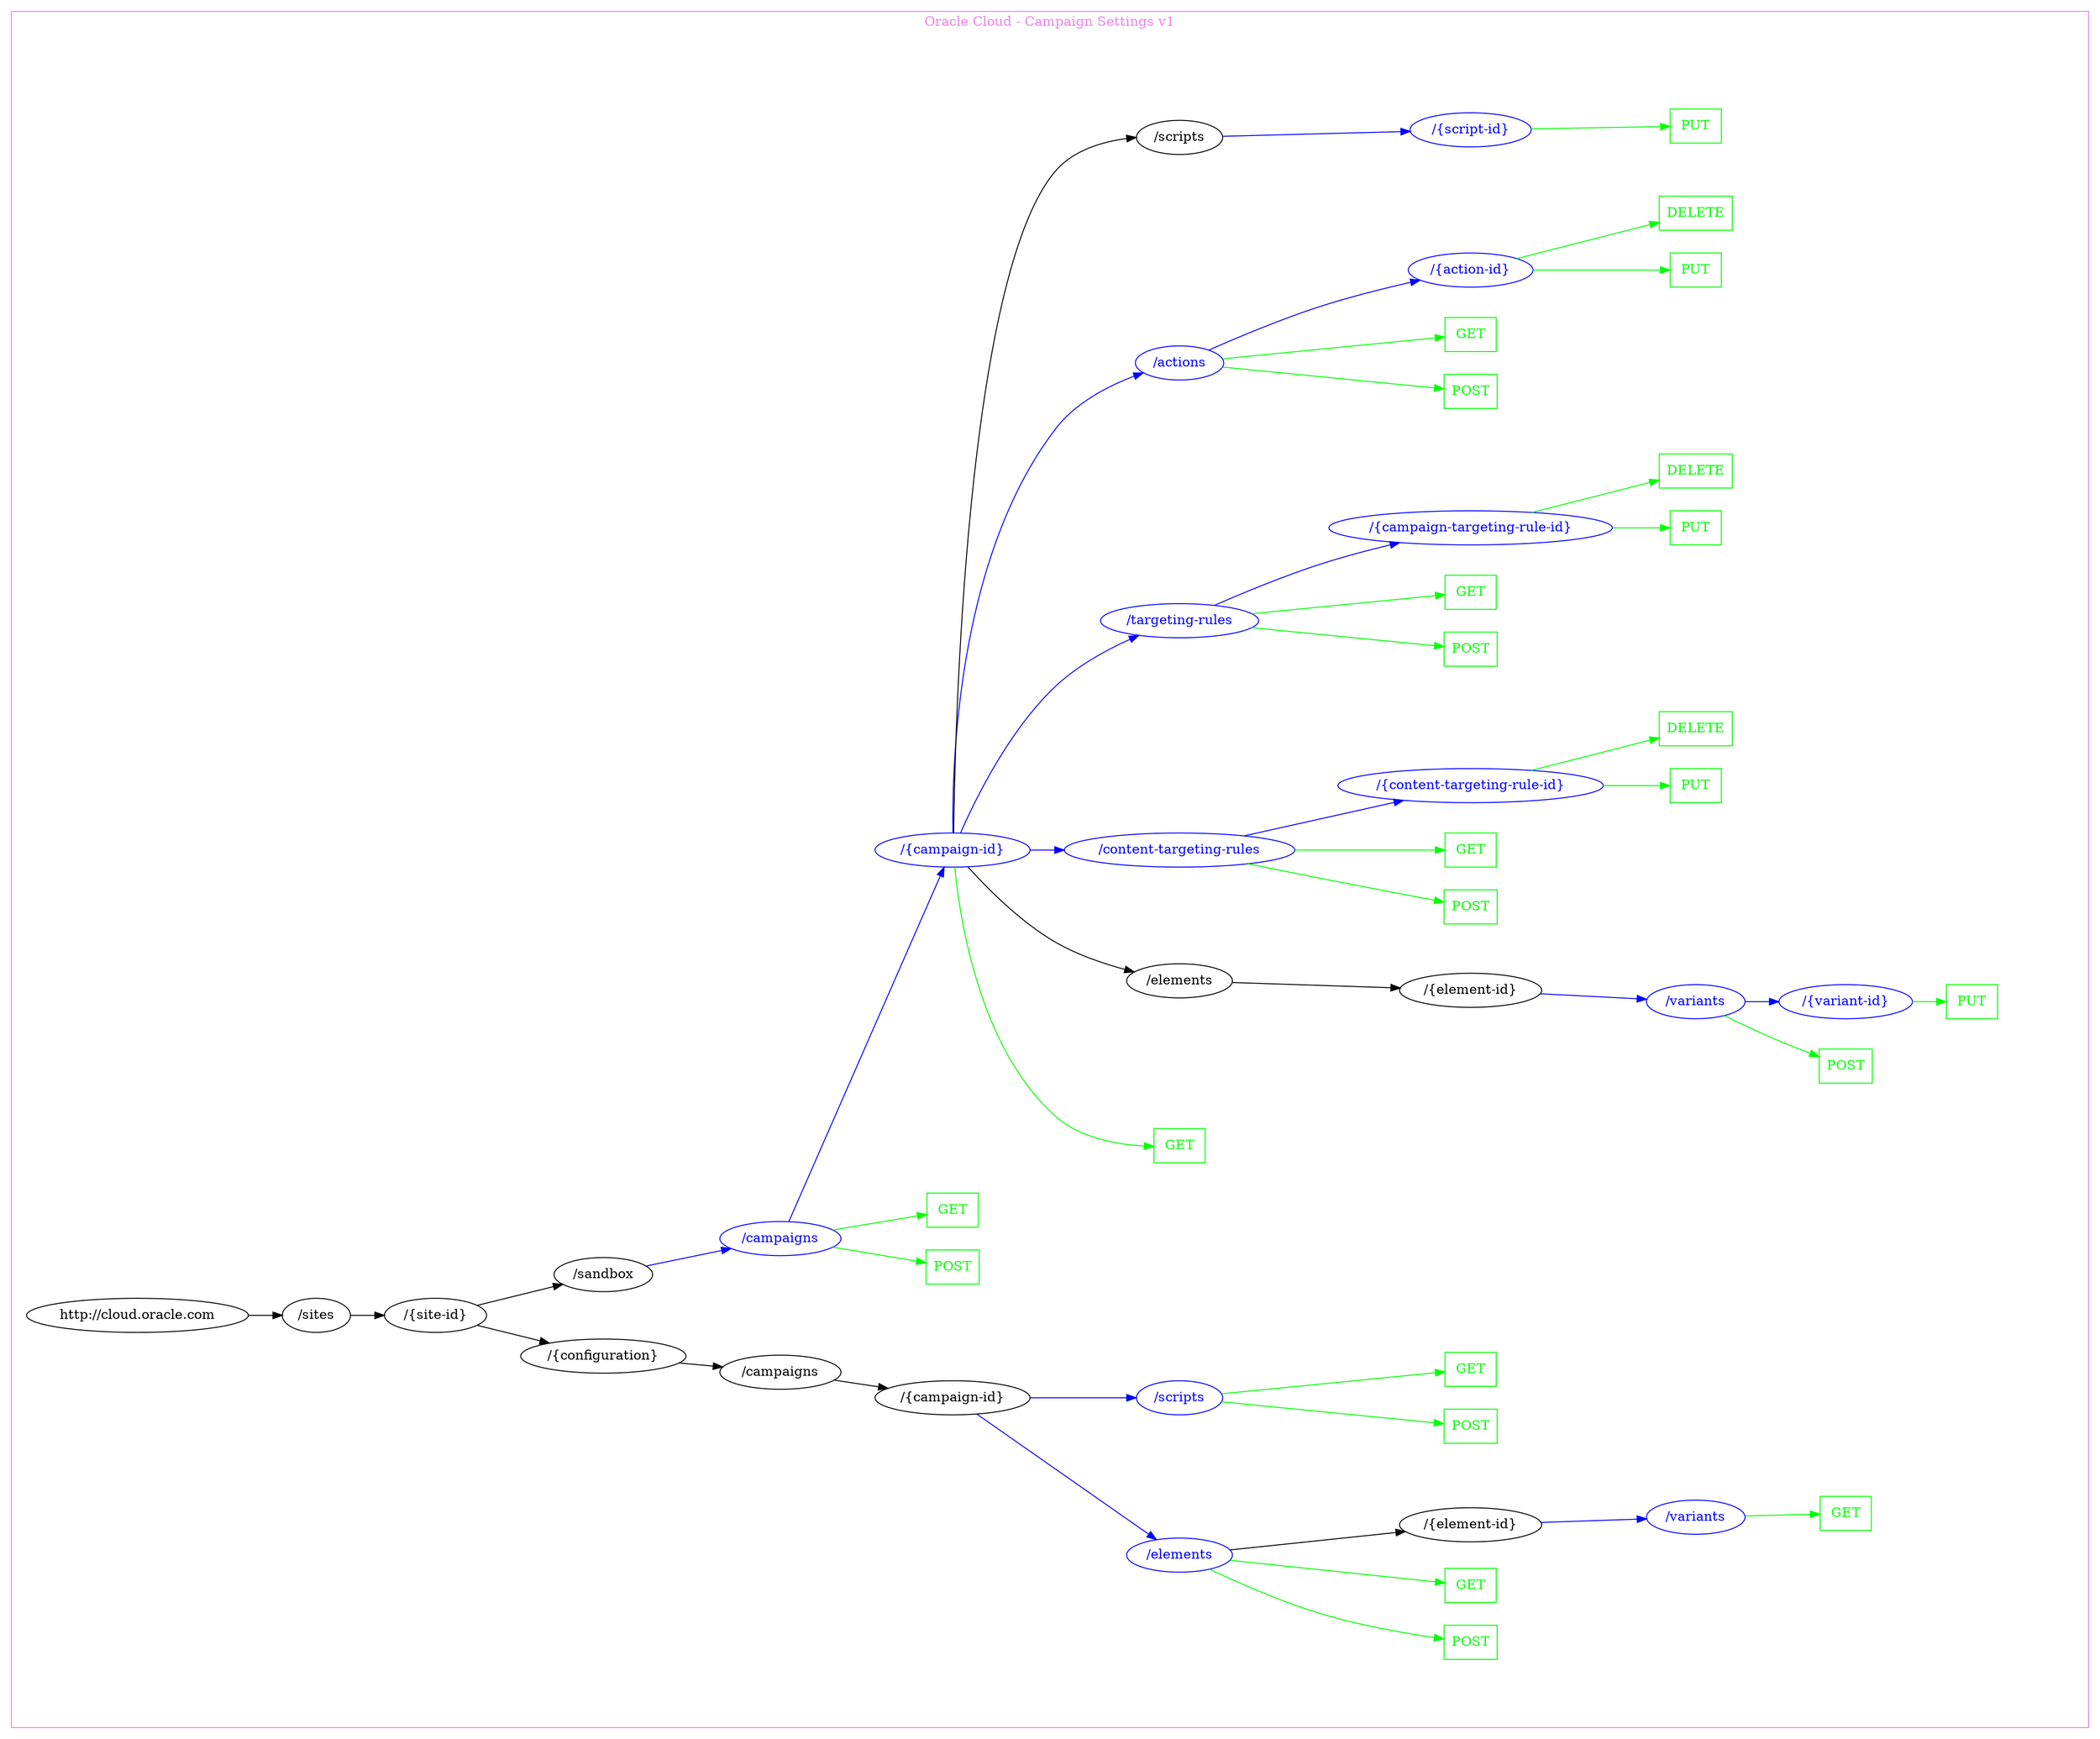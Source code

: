 digraph Cloud_Computing_REST_API {
rankdir="LR";
subgraph cluster_0 {
label="Oracle Cloud - Campaign Settings v1"
color=violet
fontcolor=violet
subgraph cluster_1 {
label=""
color=white
fontcolor=white
node1 [label="http://cloud.oracle.com", shape="ellipse", color="black", fontcolor="black"]
node1 -> node2 [color="black", fontcolor="black"]
subgraph cluster_2 {
label=""
color=white
fontcolor=white
node2 [label="/sites", shape="ellipse", color="black", fontcolor="black"]
node2 -> node3 [color="black", fontcolor="black"]
subgraph cluster_3 {
label=""
color=white
fontcolor=white
node3 [label="/{site-id}", shape="ellipse", color="black", fontcolor="black"]
node3 -> node4 [color="black", fontcolor="black"]
subgraph cluster_4 {
label=""
color=white
fontcolor=white
node4 [label="/{configuration}", shape="ellipse", color="black", fontcolor="black"]
node4 -> node5 [color="black", fontcolor="black"]
subgraph cluster_5 {
label=""
color=white
fontcolor=white
node5 [label="/campaigns", shape="ellipse", color="black", fontcolor="black"]
node5 -> node6 [color="black", fontcolor="black"]
subgraph cluster_6 {
label=""
color=white
fontcolor=white
node6 [label="/{campaign-id}", shape="ellipse", color="black", fontcolor="black"]
node6 -> node7 [color="blue", fontcolor="blue"]
subgraph cluster_7 {
label=""
color=white
fontcolor=white
node7 [label="/elements", shape="ellipse", color="blue", fontcolor="blue"]
node7 -> node8 [color="green", fontcolor="green"]
subgraph cluster_8 {
label=""
color=white
fontcolor=white
node8 [label="POST", shape="box", color="green", fontcolor="green"]
}
node7 -> node9 [color="green", fontcolor="green"]
subgraph cluster_9 {
label=""
color=white
fontcolor=white
node9 [label="GET", shape="box", color="green", fontcolor="green"]
}
node7 -> node10 [color="black", fontcolor="black"]
subgraph cluster_10 {
label=""
color=white
fontcolor=white
node10 [label="/{element-id}", shape="ellipse", color="black", fontcolor="black"]
node10 -> node11 [color="blue", fontcolor="blue"]
subgraph cluster_11 {
label=""
color=white
fontcolor=white
node11 [label="/variants", shape="ellipse", color="blue", fontcolor="blue"]
node11 -> node12 [color="green", fontcolor="green"]
subgraph cluster_12 {
label=""
color=white
fontcolor=white
node12 [label="GET", shape="box", color="green", fontcolor="green"]
}
}
}
}
node6 -> node13 [color="blue", fontcolor="blue"]
subgraph cluster_13 {
label=""
color=white
fontcolor=white
node13 [label="/scripts", shape="ellipse", color="blue", fontcolor="blue"]
node13 -> node14 [color="green", fontcolor="green"]
subgraph cluster_14 {
label=""
color=white
fontcolor=white
node14 [label="POST", shape="box", color="green", fontcolor="green"]
}
node13 -> node15 [color="green", fontcolor="green"]
subgraph cluster_15 {
label=""
color=white
fontcolor=white
node15 [label="GET", shape="box", color="green", fontcolor="green"]
}
}
}
}
}
node3 -> node16 [color="black", fontcolor="black"]
subgraph cluster_16 {
label=""
color=white
fontcolor=white
node16 [label="/sandbox", shape="ellipse", color="black", fontcolor="black"]
node16 -> node17 [color="blue", fontcolor="blue"]
subgraph cluster_17 {
label=""
color=white
fontcolor=white
node17 [label="/campaigns", shape="ellipse", color="blue", fontcolor="blue"]
node17 -> node18 [color="green", fontcolor="green"]
subgraph cluster_18 {
label=""
color=white
fontcolor=white
node18 [label="POST", shape="box", color="green", fontcolor="green"]
}
node17 -> node19 [color="green", fontcolor="green"]
subgraph cluster_19 {
label=""
color=white
fontcolor=white
node19 [label="GET", shape="box", color="green", fontcolor="green"]
}
node17 -> node20 [color="blue", fontcolor="blue"]
subgraph cluster_20 {
label=""
color=white
fontcolor=white
node20 [label="/{campaign-id}", shape="ellipse", color="blue", fontcolor="blue"]
node20 -> node21 [color="green", fontcolor="green"]
subgraph cluster_21 {
label=""
color=white
fontcolor=white
node21 [label="GET", shape="box", color="green", fontcolor="green"]
}
node20 -> node22 [color="black", fontcolor="black"]
subgraph cluster_22 {
label=""
color=white
fontcolor=white
node22 [label="/elements", shape="ellipse", color="black", fontcolor="black"]
node22 -> node23 [color="black", fontcolor="black"]
subgraph cluster_23 {
label=""
color=white
fontcolor=white
node23 [label="/{element-id}", shape="ellipse", color="black", fontcolor="black"]
node23 -> node24 [color="blue", fontcolor="blue"]
subgraph cluster_24 {
label=""
color=white
fontcolor=white
node24 [label="/variants", shape="ellipse", color="blue", fontcolor="blue"]
node24 -> node25 [color="green", fontcolor="green"]
subgraph cluster_25 {
label=""
color=white
fontcolor=white
node25 [label="POST", shape="box", color="green", fontcolor="green"]
}
node24 -> node26 [color="blue", fontcolor="blue"]
subgraph cluster_26 {
label=""
color=white
fontcolor=white
node26 [label="/{variant-id}", shape="ellipse", color="blue", fontcolor="blue"]
node26 -> node27 [color="green", fontcolor="green"]
subgraph cluster_27 {
label=""
color=white
fontcolor=white
node27 [label="PUT", shape="box", color="green", fontcolor="green"]
}
}
}
}
}
node20 -> node28 [color="blue", fontcolor="blue"]
subgraph cluster_28 {
label=""
color=white
fontcolor=white
node28 [label="/content-targeting-rules", shape="ellipse", color="blue", fontcolor="blue"]
node28 -> node29 [color="green", fontcolor="green"]
subgraph cluster_29 {
label=""
color=white
fontcolor=white
node29 [label="POST", shape="box", color="green", fontcolor="green"]
}
node28 -> node30 [color="green", fontcolor="green"]
subgraph cluster_30 {
label=""
color=white
fontcolor=white
node30 [label="GET", shape="box", color="green", fontcolor="green"]
}
node28 -> node31 [color="blue", fontcolor="blue"]
subgraph cluster_31 {
label=""
color=white
fontcolor=white
node31 [label="/{content-targeting-rule-id}", shape="ellipse", color="blue", fontcolor="blue"]
node31 -> node32 [color="green", fontcolor="green"]
subgraph cluster_32 {
label=""
color=white
fontcolor=white
node32 [label="PUT", shape="box", color="green", fontcolor="green"]
}
node31 -> node33 [color="green", fontcolor="green"]
subgraph cluster_33 {
label=""
color=white
fontcolor=white
node33 [label="DELETE", shape="box", color="green", fontcolor="green"]
}
}
}
node20 -> node34 [color="blue", fontcolor="blue"]
subgraph cluster_34 {
label=""
color=white
fontcolor=white
node34 [label="/targeting-rules", shape="ellipse", color="blue", fontcolor="blue"]
node34 -> node35 [color="green", fontcolor="green"]
subgraph cluster_35 {
label=""
color=white
fontcolor=white
node35 [label="POST", shape="box", color="green", fontcolor="green"]
}
node34 -> node36 [color="green", fontcolor="green"]
subgraph cluster_36 {
label=""
color=white
fontcolor=white
node36 [label="GET", shape="box", color="green", fontcolor="green"]
}
node34 -> node37 [color="blue", fontcolor="blue"]
subgraph cluster_37 {
label=""
color=white
fontcolor=white
node37 [label="/{campaign-targeting-rule-id}", shape="ellipse", color="blue", fontcolor="blue"]
node37 -> node38 [color="green", fontcolor="green"]
subgraph cluster_38 {
label=""
color=white
fontcolor=white
node38 [label="PUT", shape="box", color="green", fontcolor="green"]
}
node37 -> node39 [color="green", fontcolor="green"]
subgraph cluster_39 {
label=""
color=white
fontcolor=white
node39 [label="DELETE", shape="box", color="green", fontcolor="green"]
}
}
}
node20 -> node40 [color="blue", fontcolor="blue"]
subgraph cluster_40 {
label=""
color=white
fontcolor=white
node40 [label="/actions", shape="ellipse", color="blue", fontcolor="blue"]
node40 -> node41 [color="green", fontcolor="green"]
subgraph cluster_41 {
label=""
color=white
fontcolor=white
node41 [label="POST", shape="box", color="green", fontcolor="green"]
}
node40 -> node42 [color="green", fontcolor="green"]
subgraph cluster_42 {
label=""
color=white
fontcolor=white
node42 [label="GET", shape="box", color="green", fontcolor="green"]
}
node40 -> node43 [color="blue", fontcolor="blue"]
subgraph cluster_43 {
label=""
color=white
fontcolor=white
node43 [label="/{action-id}", shape="ellipse", color="blue", fontcolor="blue"]
node43 -> node44 [color="green", fontcolor="green"]
subgraph cluster_44 {
label=""
color=white
fontcolor=white
node44 [label="PUT", shape="box", color="green", fontcolor="green"]
}
node43 -> node45 [color="green", fontcolor="green"]
subgraph cluster_45 {
label=""
color=white
fontcolor=white
node45 [label="DELETE", shape="box", color="green", fontcolor="green"]
}
}
}
node20 -> node46 [color="black", fontcolor="black"]
subgraph cluster_46 {
label=""
color=white
fontcolor=white
node46 [label="/scripts", shape="ellipse", color="black", fontcolor="black"]
node46 -> node47 [color="blue", fontcolor="blue"]
subgraph cluster_47 {
label=""
color=white
fontcolor=white
node47 [label="/{script-id}", shape="ellipse", color="blue", fontcolor="blue"]
node47 -> node48 [color="green", fontcolor="green"]
subgraph cluster_48 {
label=""
color=white
fontcolor=white
node48 [label="PUT", shape="box", color="green", fontcolor="green"]
}
}
}
}
}
}
}
}
}
}
}
